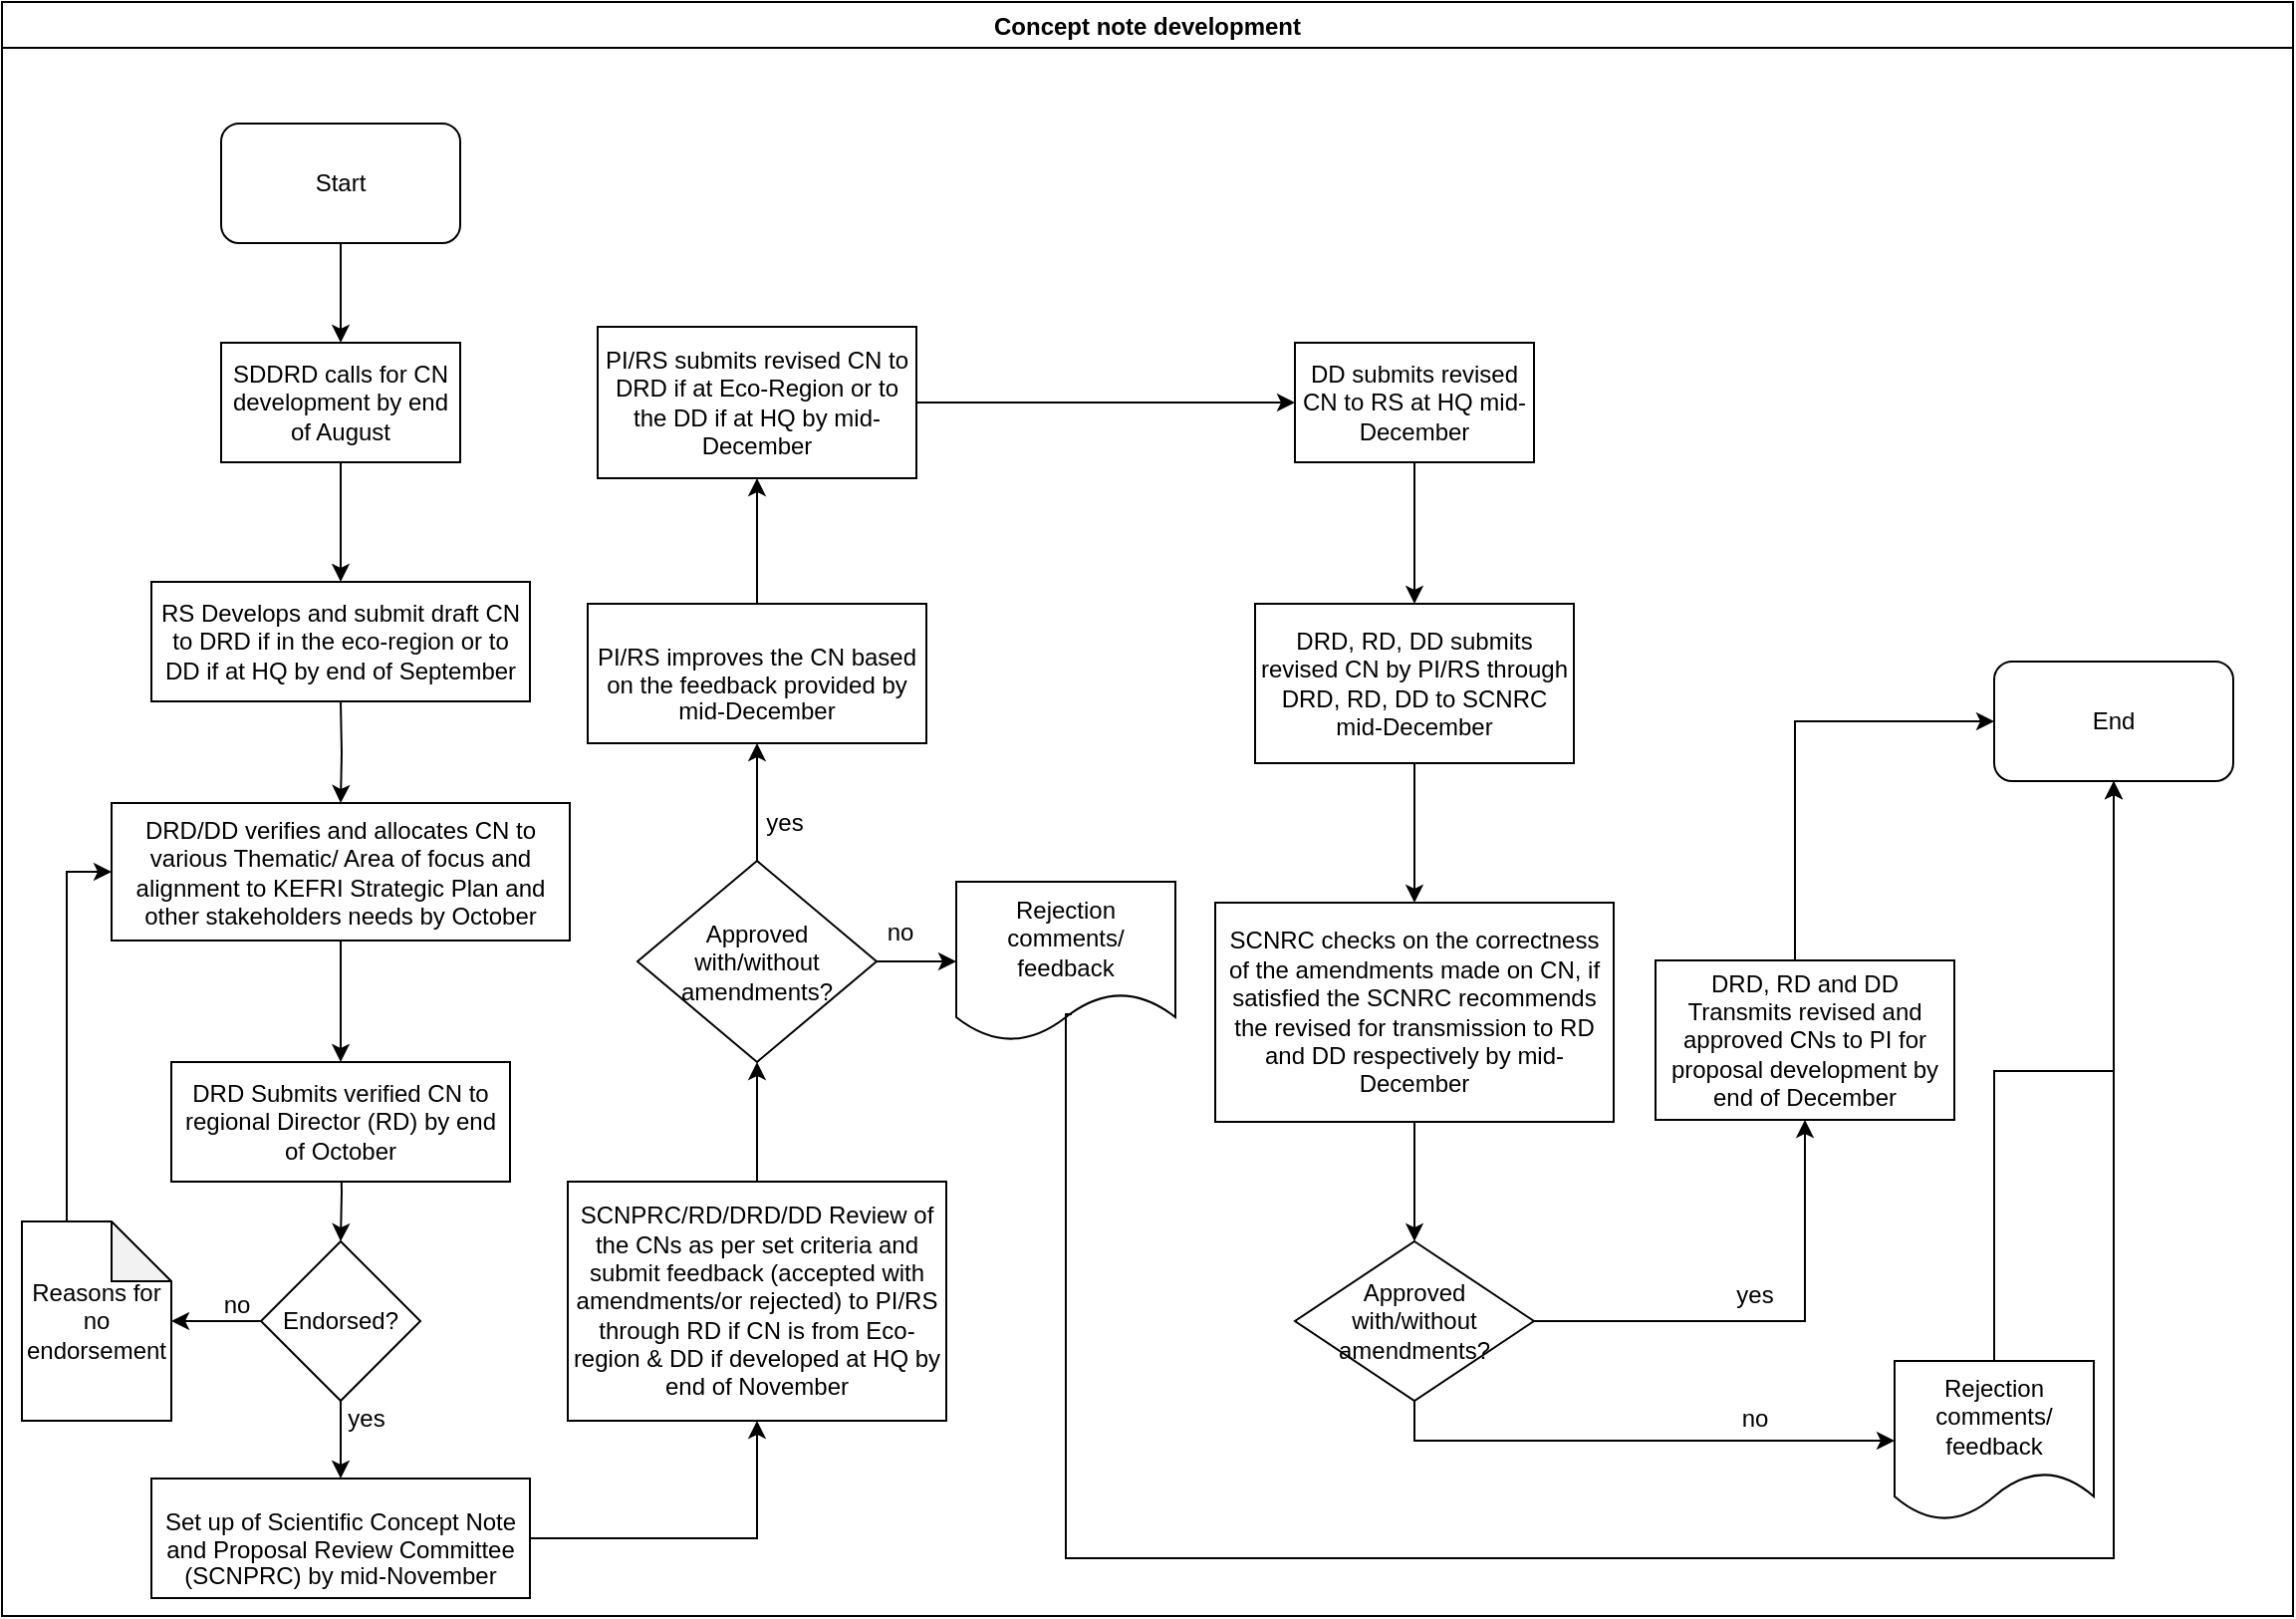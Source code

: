 <mxfile version="14.2.7" type="github">
  <diagram id="6g9CYFeaIedKOHrS-u5r" name="Page-1">
    <mxGraphModel dx="1038" dy="547" grid="1" gridSize="10" guides="1" tooltips="1" connect="1" arrows="1" fold="1" page="1" pageScale="1" pageWidth="1169" pageHeight="827" math="0" shadow="0">
      <root>
        <mxCell id="0" />
        <mxCell id="1" parent="0" />
        <mxCell id="Q0Rn-usG1npKYPO_bdDH-1" value="Concept note development" style="swimlane;startSize=23;" parent="1" vertex="1">
          <mxGeometry x="10" y="9" width="1150" height="810" as="geometry" />
        </mxCell>
        <mxCell id="Q0Rn-usG1npKYPO_bdDH-2" value="Start" style="rounded=1;whiteSpace=wrap;html=1;" parent="Q0Rn-usG1npKYPO_bdDH-1" vertex="1">
          <mxGeometry x="110" y="61" width="120" height="60" as="geometry" />
        </mxCell>
        <mxCell id="Q0Rn-usG1npKYPO_bdDH-4" value="" style="edgeStyle=orthogonalEdgeStyle;rounded=0;orthogonalLoop=1;jettySize=auto;html=1;" parent="Q0Rn-usG1npKYPO_bdDH-1" source="Q0Rn-usG1npKYPO_bdDH-2" edge="1">
          <mxGeometry relative="1" as="geometry">
            <mxPoint x="170" y="171" as="targetPoint" />
          </mxGeometry>
        </mxCell>
        <mxCell id="Q0Rn-usG1npKYPO_bdDH-6" value="" style="edgeStyle=orthogonalEdgeStyle;rounded=0;orthogonalLoop=1;jettySize=auto;html=1;" parent="Q0Rn-usG1npKYPO_bdDH-1" edge="1">
          <mxGeometry relative="1" as="geometry">
            <mxPoint x="170" y="231" as="sourcePoint" />
            <mxPoint x="170" y="291" as="targetPoint" />
          </mxGeometry>
        </mxCell>
        <mxCell id="Q0Rn-usG1npKYPO_bdDH-8" value="" style="edgeStyle=orthogonalEdgeStyle;rounded=0;orthogonalLoop=1;jettySize=auto;html=1;entryX=0.5;entryY=0;entryDx=0;entryDy=0;" parent="Q0Rn-usG1npKYPO_bdDH-1" target="Q0Rn-usG1npKYPO_bdDH-15" edge="1">
          <mxGeometry relative="1" as="geometry">
            <mxPoint x="170" y="351" as="sourcePoint" />
            <mxPoint x="170" y="401" as="targetPoint" />
          </mxGeometry>
        </mxCell>
        <mxCell id="Q0Rn-usG1npKYPO_bdDH-10" value="" style="edgeStyle=orthogonalEdgeStyle;rounded=0;orthogonalLoop=1;jettySize=auto;html=1;exitX=0.5;exitY=1;exitDx=0;exitDy=0;entryX=0.5;entryY=0;entryDx=0;entryDy=0;" parent="Q0Rn-usG1npKYPO_bdDH-1" source="Q0Rn-usG1npKYPO_bdDH-15" target="Q0Rn-usG1npKYPO_bdDH-16" edge="1">
          <mxGeometry relative="1" as="geometry">
            <mxPoint x="170" y="481" as="sourcePoint" />
            <mxPoint x="170" y="531" as="targetPoint" />
          </mxGeometry>
        </mxCell>
        <mxCell id="Q0Rn-usG1npKYPO_bdDH-12" value="" style="edgeStyle=orthogonalEdgeStyle;rounded=0;orthogonalLoop=1;jettySize=auto;html=1;" parent="Q0Rn-usG1npKYPO_bdDH-1" edge="1" target="twUJCbtLUfHnfq1iLWT0-1">
          <mxGeometry relative="1" as="geometry">
            <mxPoint x="170" y="571" as="sourcePoint" />
            <mxPoint x="170" y="621" as="targetPoint" />
          </mxGeometry>
        </mxCell>
        <mxCell id="Q0Rn-usG1npKYPO_bdDH-13" value="SDDRD calls for CN development by end of August" style="rounded=0;whiteSpace=wrap;html=1;" parent="Q0Rn-usG1npKYPO_bdDH-1" vertex="1">
          <mxGeometry x="110" y="171" width="120" height="60" as="geometry" />
        </mxCell>
        <mxCell id="Q0Rn-usG1npKYPO_bdDH-14" value="RS Develops and submit draft CN to DRD if in the eco-region or to DD if at HQ by end of September " style="rounded=0;whiteSpace=wrap;html=1;" parent="Q0Rn-usG1npKYPO_bdDH-1" vertex="1">
          <mxGeometry x="75" y="291" width="190" height="60" as="geometry" />
        </mxCell>
        <mxCell id="Q0Rn-usG1npKYPO_bdDH-15" value="DRD/DD verifies and allocates CN to various Thematic/ Area of focus and &lt;br&gt;alignment to KEFRI Strategic Plan and other stakeholders needs by October" style="rounded=0;whiteSpace=wrap;html=1;" parent="Q0Rn-usG1npKYPO_bdDH-1" vertex="1">
          <mxGeometry x="55" y="402" width="230" height="69" as="geometry" />
        </mxCell>
        <mxCell id="Q0Rn-usG1npKYPO_bdDH-16" value="DRD Submits verified CN to regional Director (RD) by end of October" style="rounded=0;whiteSpace=wrap;html=1;" parent="Q0Rn-usG1npKYPO_bdDH-1" vertex="1">
          <mxGeometry x="85" y="532" width="170" height="60" as="geometry" />
        </mxCell>
        <mxCell id="Q0Rn-usG1npKYPO_bdDH-17" value="&lt;p style=&quot;margin-bottom: 0in ; line-height: 115%&quot;&gt;Set up of Scientific Concept Note and Proposal Review Committee&lt;br&gt;(SCNPRC) by mid-November  &lt;br&gt;&lt;/p&gt;" style="rounded=0;whiteSpace=wrap;html=1;" parent="Q0Rn-usG1npKYPO_bdDH-1" vertex="1">
          <mxGeometry x="75" y="741" width="190" height="60" as="geometry" />
        </mxCell>
        <mxCell id="Q0Rn-usG1npKYPO_bdDH-20" value="&lt;p style=&quot;margin-bottom: 0in ; line-height: 115%&quot;&gt;PI/RS improves the CN based on the feedback provided by mid-December&lt;/p&gt;" style="whiteSpace=wrap;html=1;rounded=0;" parent="Q0Rn-usG1npKYPO_bdDH-1" vertex="1">
          <mxGeometry x="294" y="302" width="170" height="70" as="geometry" />
        </mxCell>
        <mxCell id="Q0Rn-usG1npKYPO_bdDH-22" value="&lt;div&gt;Approved&lt;/div&gt;&lt;div&gt; with/without amendments?&lt;/div&gt;" style="rhombus;whiteSpace=wrap;html=1;rounded=0;" parent="Q0Rn-usG1npKYPO_bdDH-1" vertex="1">
          <mxGeometry x="319" y="431" width="120" height="101" as="geometry" />
        </mxCell>
        <mxCell id="Q0Rn-usG1npKYPO_bdDH-25" value="" style="edgeStyle=orthogonalEdgeStyle;rounded=0;orthogonalLoop=1;jettySize=auto;html=1;entryX=0.5;entryY=1;entryDx=0;entryDy=0;" parent="Q0Rn-usG1npKYPO_bdDH-1" source="Q0Rn-usG1npKYPO_bdDH-22" target="Q0Rn-usG1npKYPO_bdDH-20" edge="1">
          <mxGeometry relative="1" as="geometry">
            <mxPoint x="379" y="362" as="targetPoint" />
          </mxGeometry>
        </mxCell>
        <mxCell id="Q0Rn-usG1npKYPO_bdDH-28" value="yes" style="text;html=1;strokeColor=none;fillColor=none;align=center;verticalAlign=middle;whiteSpace=wrap;rounded=0;" parent="Q0Rn-usG1npKYPO_bdDH-1" vertex="1">
          <mxGeometry x="373" y="402" width="40" height="20" as="geometry" />
        </mxCell>
        <mxCell id="Q0Rn-usG1npKYPO_bdDH-29" value="no" style="text;html=1;strokeColor=none;fillColor=none;align=center;verticalAlign=middle;whiteSpace=wrap;rounded=0;" parent="Q0Rn-usG1npKYPO_bdDH-1" vertex="1">
          <mxGeometry x="431" y="457" width="40" height="20" as="geometry" />
        </mxCell>
        <mxCell id="Q0Rn-usG1npKYPO_bdDH-34" value="PI/RS submits revised CN to DRD if at Eco-Region or to the DD if at HQ by mid-December" style="whiteSpace=wrap;html=1;rounded=0;" parent="Q0Rn-usG1npKYPO_bdDH-1" vertex="1">
          <mxGeometry x="299" y="163" width="160" height="76" as="geometry" />
        </mxCell>
        <mxCell id="Q0Rn-usG1npKYPO_bdDH-35" value="" style="edgeStyle=orthogonalEdgeStyle;rounded=0;orthogonalLoop=1;jettySize=auto;html=1;" parent="Q0Rn-usG1npKYPO_bdDH-1" source="Q0Rn-usG1npKYPO_bdDH-20" target="Q0Rn-usG1npKYPO_bdDH-34" edge="1">
          <mxGeometry relative="1" as="geometry" />
        </mxCell>
        <mxCell id="Q0Rn-usG1npKYPO_bdDH-36" value="DD submits revised CN to RS at HQ mid-December" style="whiteSpace=wrap;html=1;rounded=0;" parent="Q0Rn-usG1npKYPO_bdDH-1" vertex="1">
          <mxGeometry x="649" y="171" width="120" height="60" as="geometry" />
        </mxCell>
        <mxCell id="Q0Rn-usG1npKYPO_bdDH-37" value="" style="edgeStyle=orthogonalEdgeStyle;rounded=0;orthogonalLoop=1;jettySize=auto;html=1;" parent="Q0Rn-usG1npKYPO_bdDH-1" source="Q0Rn-usG1npKYPO_bdDH-34" target="Q0Rn-usG1npKYPO_bdDH-36" edge="1">
          <mxGeometry relative="1" as="geometry" />
        </mxCell>
        <mxCell id="Q0Rn-usG1npKYPO_bdDH-38" value="DRD, RD, DD submits revised CN by PI/RS through DRD, RD, DD to SCNRC mid-December" style="whiteSpace=wrap;html=1;rounded=0;" parent="Q0Rn-usG1npKYPO_bdDH-1" vertex="1">
          <mxGeometry x="629" y="302" width="160" height="80" as="geometry" />
        </mxCell>
        <mxCell id="Q0Rn-usG1npKYPO_bdDH-39" value="" style="edgeStyle=orthogonalEdgeStyle;rounded=0;orthogonalLoop=1;jettySize=auto;html=1;" parent="Q0Rn-usG1npKYPO_bdDH-1" source="Q0Rn-usG1npKYPO_bdDH-36" target="Q0Rn-usG1npKYPO_bdDH-38" edge="1">
          <mxGeometry relative="1" as="geometry" />
        </mxCell>
        <mxCell id="Q0Rn-usG1npKYPO_bdDH-40" value="SCNRC checks on the correctness of the amendments made on CN, if satisfied the SCNRC recommends the revised for transmission to RD and DD respectively by mid-December" style="whiteSpace=wrap;html=1;rounded=0;" parent="Q0Rn-usG1npKYPO_bdDH-1" vertex="1">
          <mxGeometry x="609" y="452" width="200" height="110" as="geometry" />
        </mxCell>
        <mxCell id="Q0Rn-usG1npKYPO_bdDH-41" value="" style="edgeStyle=orthogonalEdgeStyle;rounded=0;orthogonalLoop=1;jettySize=auto;html=1;" parent="Q0Rn-usG1npKYPO_bdDH-1" source="Q0Rn-usG1npKYPO_bdDH-38" target="Q0Rn-usG1npKYPO_bdDH-40" edge="1">
          <mxGeometry relative="1" as="geometry" />
        </mxCell>
        <mxCell id="Q0Rn-usG1npKYPO_bdDH-42" value="&lt;div&gt;Approved&lt;/div&gt;&lt;div&gt; with/without amendments?&lt;/div&gt;" style="rhombus;whiteSpace=wrap;html=1;rounded=0;" parent="Q0Rn-usG1npKYPO_bdDH-1" vertex="1">
          <mxGeometry x="649" y="622" width="120" height="80" as="geometry" />
        </mxCell>
        <mxCell id="Q0Rn-usG1npKYPO_bdDH-43" value="" style="edgeStyle=orthogonalEdgeStyle;rounded=0;orthogonalLoop=1;jettySize=auto;html=1;" parent="Q0Rn-usG1npKYPO_bdDH-1" source="Q0Rn-usG1npKYPO_bdDH-40" target="Q0Rn-usG1npKYPO_bdDH-42" edge="1">
          <mxGeometry relative="1" as="geometry" />
        </mxCell>
        <mxCell id="Q0Rn-usG1npKYPO_bdDH-30" value="Rejection comments/ feedback" style="shape=document;whiteSpace=wrap;html=1;boundedLbl=1;rounded=0;" parent="Q0Rn-usG1npKYPO_bdDH-1" vertex="1">
          <mxGeometry x="479" y="441.5" width="110" height="80" as="geometry" />
        </mxCell>
        <mxCell id="Q0Rn-usG1npKYPO_bdDH-31" value="" style="edgeStyle=orthogonalEdgeStyle;rounded=0;orthogonalLoop=1;jettySize=auto;html=1;" parent="Q0Rn-usG1npKYPO_bdDH-1" source="Q0Rn-usG1npKYPO_bdDH-22" target="Q0Rn-usG1npKYPO_bdDH-30" edge="1">
          <mxGeometry relative="1" as="geometry" />
        </mxCell>
        <mxCell id="Q0Rn-usG1npKYPO_bdDH-44" value="Rejection comments/ feedback" style="shape=document;whiteSpace=wrap;html=1;boundedLbl=1;rounded=0;" parent="Q0Rn-usG1npKYPO_bdDH-1" vertex="1">
          <mxGeometry x="950" y="682" width="100" height="80" as="geometry" />
        </mxCell>
        <mxCell id="Q0Rn-usG1npKYPO_bdDH-45" value="" style="edgeStyle=orthogonalEdgeStyle;rounded=0;orthogonalLoop=1;jettySize=auto;html=1;exitX=0.5;exitY=1;exitDx=0;exitDy=0;entryX=0;entryY=0.5;entryDx=0;entryDy=0;" parent="Q0Rn-usG1npKYPO_bdDH-1" source="Q0Rn-usG1npKYPO_bdDH-42" target="Q0Rn-usG1npKYPO_bdDH-44" edge="1">
          <mxGeometry relative="1" as="geometry">
            <Array as="points">
              <mxPoint x="709" y="722" />
            </Array>
          </mxGeometry>
        </mxCell>
        <mxCell id="Q0Rn-usG1npKYPO_bdDH-52" value="End" style="rounded=1;whiteSpace=wrap;html=1;" parent="Q0Rn-usG1npKYPO_bdDH-1" vertex="1">
          <mxGeometry x="1000" y="331" width="120" height="60" as="geometry" />
        </mxCell>
        <mxCell id="Q0Rn-usG1npKYPO_bdDH-54" value="" style="edgeStyle=orthogonalEdgeStyle;rounded=0;orthogonalLoop=1;jettySize=auto;html=1;entryX=0.5;entryY=1;entryDx=0;entryDy=0;exitX=0.527;exitY=0.831;exitDx=0;exitDy=0;exitPerimeter=0;" parent="Q0Rn-usG1npKYPO_bdDH-1" source="Q0Rn-usG1npKYPO_bdDH-30" target="Q0Rn-usG1npKYPO_bdDH-52" edge="1">
          <mxGeometry relative="1" as="geometry">
            <mxPoint x="534" y="611.5" as="targetPoint" />
            <Array as="points">
              <mxPoint x="534" y="508" />
              <mxPoint x="534" y="781" />
              <mxPoint x="1060" y="781" />
            </Array>
          </mxGeometry>
        </mxCell>
        <mxCell id="Q0Rn-usG1npKYPO_bdDH-56" value="" style="edgeStyle=orthogonalEdgeStyle;rounded=0;orthogonalLoop=1;jettySize=auto;html=1;entryX=0.5;entryY=1;entryDx=0;entryDy=0;" parent="Q0Rn-usG1npKYPO_bdDH-1" source="Q0Rn-usG1npKYPO_bdDH-44" target="Q0Rn-usG1npKYPO_bdDH-52" edge="1">
          <mxGeometry relative="1" as="geometry">
            <mxPoint x="1010" y="592" as="targetPoint" />
          </mxGeometry>
        </mxCell>
        <mxCell id="twUJCbtLUfHnfq1iLWT0-1" value="Endorsed?" style="rhombus;whiteSpace=wrap;html=1;" vertex="1" parent="Q0Rn-usG1npKYPO_bdDH-1">
          <mxGeometry x="130" y="622" width="80" height="80" as="geometry" />
        </mxCell>
        <mxCell id="twUJCbtLUfHnfq1iLWT0-3" value="" style="edgeStyle=orthogonalEdgeStyle;rounded=0;orthogonalLoop=1;jettySize=auto;html=1;entryX=0.5;entryY=0;entryDx=0;entryDy=0;" edge="1" parent="Q0Rn-usG1npKYPO_bdDH-1" source="twUJCbtLUfHnfq1iLWT0-1" target="Q0Rn-usG1npKYPO_bdDH-17">
          <mxGeometry relative="1" as="geometry">
            <mxPoint x="170" y="792" as="targetPoint" />
          </mxGeometry>
        </mxCell>
        <mxCell id="twUJCbtLUfHnfq1iLWT0-4" value="yes" style="text;html=1;strokeColor=none;fillColor=none;align=center;verticalAlign=middle;whiteSpace=wrap;rounded=0;" vertex="1" parent="Q0Rn-usG1npKYPO_bdDH-1">
          <mxGeometry x="163" y="701" width="40" height="20" as="geometry" />
        </mxCell>
        <mxCell id="twUJCbtLUfHnfq1iLWT0-5" value="Reasons for no endorsement" style="shape=note;whiteSpace=wrap;html=1;backgroundOutline=1;darkOpacity=0.05;" vertex="1" parent="Q0Rn-usG1npKYPO_bdDH-1">
          <mxGeometry x="10" y="612" width="75" height="100" as="geometry" />
        </mxCell>
        <mxCell id="twUJCbtLUfHnfq1iLWT0-6" value="" style="edgeStyle=orthogonalEdgeStyle;rounded=0;orthogonalLoop=1;jettySize=auto;html=1;" edge="1" parent="Q0Rn-usG1npKYPO_bdDH-1" source="twUJCbtLUfHnfq1iLWT0-1" target="twUJCbtLUfHnfq1iLWT0-5">
          <mxGeometry relative="1" as="geometry" />
        </mxCell>
        <mxCell id="twUJCbtLUfHnfq1iLWT0-9" value="" style="edgeStyle=orthogonalEdgeStyle;rounded=0;orthogonalLoop=1;jettySize=auto;html=1;entryX=0;entryY=0.5;entryDx=0;entryDy=0;exitX=0;exitY=0;exitDx=22.5;exitDy=0;exitPerimeter=0;" edge="1" parent="Q0Rn-usG1npKYPO_bdDH-1" source="twUJCbtLUfHnfq1iLWT0-5" target="Q0Rn-usG1npKYPO_bdDH-15">
          <mxGeometry relative="1" as="geometry">
            <mxPoint x="47.5" y="512" as="targetPoint" />
          </mxGeometry>
        </mxCell>
        <mxCell id="Q0Rn-usG1npKYPO_bdDH-23" value="" style="edgeStyle=orthogonalEdgeStyle;rounded=0;orthogonalLoop=1;jettySize=auto;html=1;" parent="1" source="Q0Rn-usG1npKYPO_bdDH-18" target="Q0Rn-usG1npKYPO_bdDH-22" edge="1">
          <mxGeometry relative="1" as="geometry" />
        </mxCell>
        <mxCell id="Q0Rn-usG1npKYPO_bdDH-18" value="SCNPRC/RD/DRD/DD Review of the CNs as per set criteria and submit feedback (accepted with amendments/or rejected) to PI/RS through RD if CN is from Eco-region &amp;amp; DD if developed at HQ by end of November" style="whiteSpace=wrap;html=1;rounded=0;" parent="1" vertex="1">
          <mxGeometry x="294" y="601" width="190" height="120" as="geometry" />
        </mxCell>
        <mxCell id="Q0Rn-usG1npKYPO_bdDH-19" value="" style="edgeStyle=orthogonalEdgeStyle;rounded=0;orthogonalLoop=1;jettySize=auto;html=1;" parent="1" source="Q0Rn-usG1npKYPO_bdDH-17" target="Q0Rn-usG1npKYPO_bdDH-18" edge="1">
          <mxGeometry relative="1" as="geometry" />
        </mxCell>
        <mxCell id="Q0Rn-usG1npKYPO_bdDH-46" value="" style="edgeStyle=orthogonalEdgeStyle;rounded=0;orthogonalLoop=1;jettySize=auto;html=1;" parent="1" source="Q0Rn-usG1npKYPO_bdDH-42" target="Q0Rn-usG1npKYPO_bdDH-47" edge="1">
          <mxGeometry relative="1" as="geometry">
            <mxPoint x="890" y="520" as="targetPoint" />
          </mxGeometry>
        </mxCell>
        <mxCell id="Q0Rn-usG1npKYPO_bdDH-51" value="" style="edgeStyle=orthogonalEdgeStyle;rounded=0;orthogonalLoop=1;jettySize=auto;html=1;entryX=0;entryY=0.5;entryDx=0;entryDy=0;" parent="1" source="Q0Rn-usG1npKYPO_bdDH-47" target="Q0Rn-usG1npKYPO_bdDH-52" edge="1">
          <mxGeometry relative="1" as="geometry">
            <mxPoint x="935" y="400" as="targetPoint" />
            <Array as="points">
              <mxPoint x="910" y="370" />
            </Array>
          </mxGeometry>
        </mxCell>
        <mxCell id="Q0Rn-usG1npKYPO_bdDH-47" value="DRD, RD and DD Transmits revised and approved CNs to PI for proposal development by end of December" style="rounded=0;whiteSpace=wrap;html=1;" parent="1" vertex="1">
          <mxGeometry x="840" y="490" width="150" height="80" as="geometry" />
        </mxCell>
        <mxCell id="Q0Rn-usG1npKYPO_bdDH-48" value="no" style="text;html=1;strokeColor=none;fillColor=none;align=center;verticalAlign=middle;whiteSpace=wrap;rounded=0;" parent="1" vertex="1">
          <mxGeometry x="870" y="710" width="40" height="20" as="geometry" />
        </mxCell>
        <mxCell id="Q0Rn-usG1npKYPO_bdDH-49" value="yes" style="text;html=1;strokeColor=none;fillColor=none;align=center;verticalAlign=middle;whiteSpace=wrap;rounded=0;" parent="1" vertex="1">
          <mxGeometry x="870" y="648" width="40" height="20" as="geometry" />
        </mxCell>
        <mxCell id="twUJCbtLUfHnfq1iLWT0-7" value="no" style="text;html=1;strokeColor=none;fillColor=none;align=center;verticalAlign=middle;whiteSpace=wrap;rounded=0;" vertex="1" parent="1">
          <mxGeometry x="108" y="653" width="40" height="20" as="geometry" />
        </mxCell>
      </root>
    </mxGraphModel>
  </diagram>
</mxfile>
